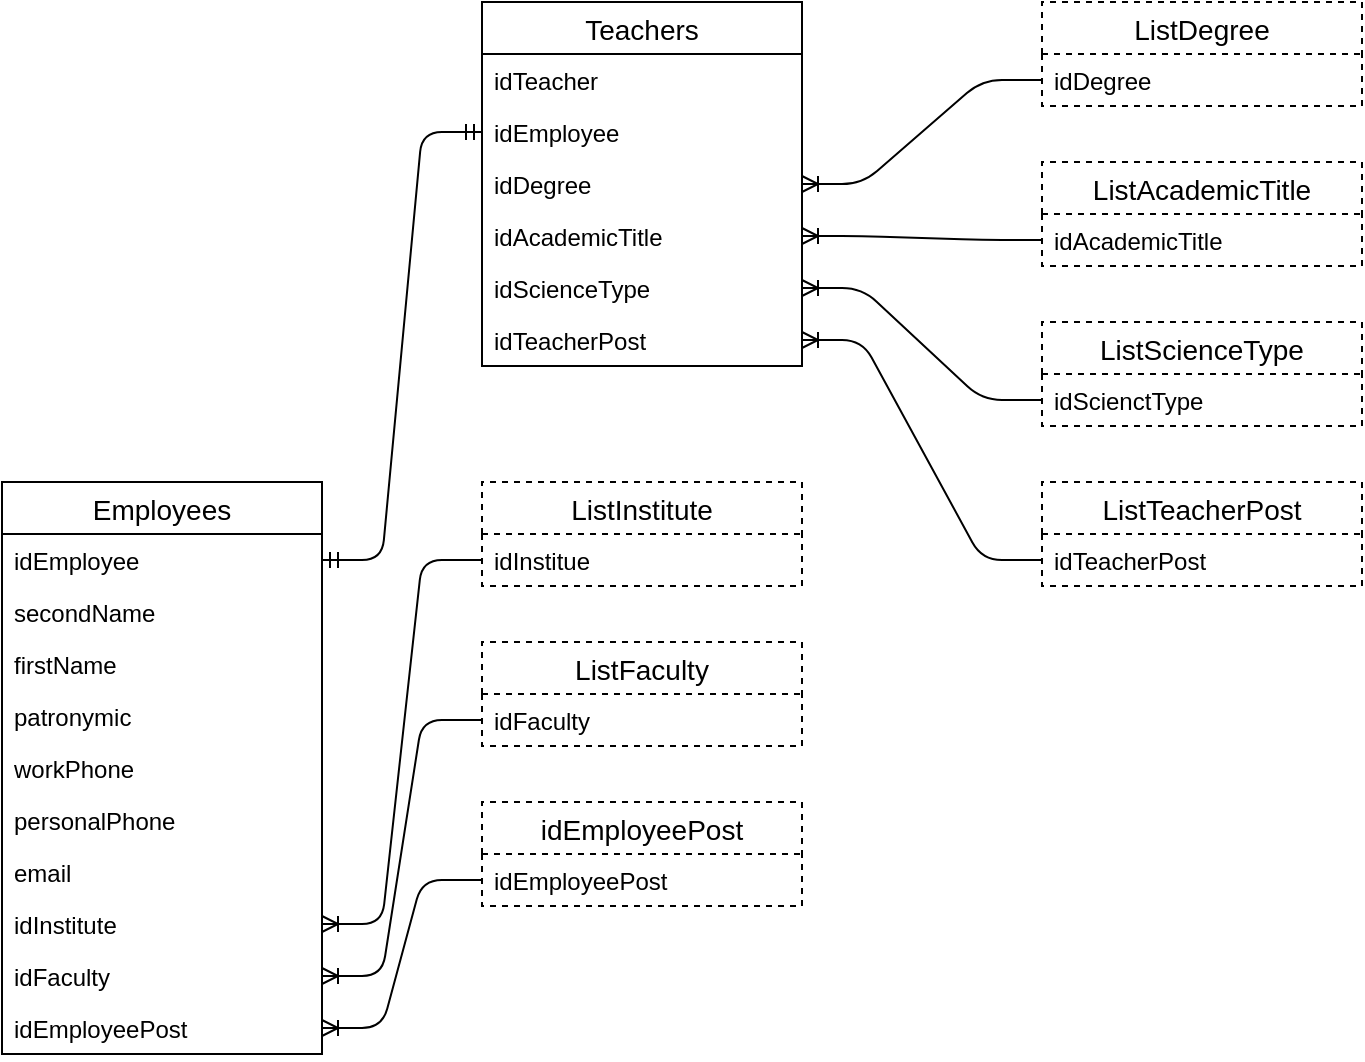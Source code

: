 <mxfile version="13.0.0" type="device"><diagram id="KvwVPR6-o0414KvUUtXg" name="Подсистема кадров"><mxGraphModel dx="1160" dy="712" grid="1" gridSize="10" guides="1" tooltips="1" connect="1" arrows="1" fold="1" page="1" pageScale="1" pageWidth="827" pageHeight="1169" math="0" shadow="0"><root><mxCell id="0"/><mxCell id="1" parent="0"/><mxCell id="qUiTbze_9aTlkFSY8JMM-29" value="" style="edgeStyle=entityRelationEdgeStyle;fontSize=12;html=1;endArrow=ERmandOne;startArrow=ERmandOne;" edge="1" parent="1" source="qUiTbze_9aTlkFSY8JMM-6" target="qUiTbze_9aTlkFSY8JMM-17"><mxGeometry width="100" height="100" relative="1" as="geometry"><mxPoint x="530" y="370" as="sourcePoint"/><mxPoint x="630" y="270" as="targetPoint"/></mxGeometry></mxCell><mxCell id="qUiTbze_9aTlkFSY8JMM-16" value="Teachers" style="swimlane;fontStyle=0;childLayout=stackLayout;horizontal=1;startSize=26;horizontalStack=0;resizeParent=1;resizeParentMax=0;resizeLast=0;collapsible=1;marginBottom=0;align=center;fontSize=14;" vertex="1" parent="1"><mxGeometry x="280" y="40" width="160" height="182" as="geometry"/></mxCell><mxCell id="qUiTbze_9aTlkFSY8JMM-23" value="idTeacher" style="text;strokeColor=none;fillColor=none;spacingLeft=4;spacingRight=4;overflow=hidden;rotatable=0;points=[[0,0.5],[1,0.5]];portConstraint=eastwest;fontSize=12;" vertex="1" parent="qUiTbze_9aTlkFSY8JMM-16"><mxGeometry y="26" width="160" height="26" as="geometry"/></mxCell><mxCell id="qUiTbze_9aTlkFSY8JMM-17" value="idEmployee" style="text;strokeColor=none;fillColor=none;spacingLeft=4;spacingRight=4;overflow=hidden;rotatable=0;points=[[0,0.5],[1,0.5]];portConstraint=eastwest;fontSize=12;" vertex="1" parent="qUiTbze_9aTlkFSY8JMM-16"><mxGeometry y="52" width="160" height="26" as="geometry"/></mxCell><mxCell id="qUiTbze_9aTlkFSY8JMM-18" value="idDegree" style="text;strokeColor=none;fillColor=none;spacingLeft=4;spacingRight=4;overflow=hidden;rotatable=0;points=[[0,0.5],[1,0.5]];portConstraint=eastwest;fontSize=12;" vertex="1" parent="qUiTbze_9aTlkFSY8JMM-16"><mxGeometry y="78" width="160" height="26" as="geometry"/></mxCell><mxCell id="qUiTbze_9aTlkFSY8JMM-19" value="idAcademicTitle" style="text;strokeColor=none;fillColor=none;spacingLeft=4;spacingRight=4;overflow=hidden;rotatable=0;points=[[0,0.5],[1,0.5]];portConstraint=eastwest;fontSize=12;" vertex="1" parent="qUiTbze_9aTlkFSY8JMM-16"><mxGeometry y="104" width="160" height="26" as="geometry"/></mxCell><mxCell id="qUiTbze_9aTlkFSY8JMM-22" value="idScienceType" style="text;strokeColor=none;fillColor=none;spacingLeft=4;spacingRight=4;overflow=hidden;rotatable=0;points=[[0,0.5],[1,0.5]];portConstraint=eastwest;fontSize=12;" vertex="1" parent="qUiTbze_9aTlkFSY8JMM-16"><mxGeometry y="130" width="160" height="26" as="geometry"/></mxCell><mxCell id="qUiTbze_9aTlkFSY8JMM-24" value="idTeacherPost" style="text;strokeColor=none;fillColor=none;spacingLeft=4;spacingRight=4;overflow=hidden;rotatable=0;points=[[0,0.5],[1,0.5]];portConstraint=eastwest;fontSize=12;" vertex="1" parent="qUiTbze_9aTlkFSY8JMM-16"><mxGeometry y="156" width="160" height="26" as="geometry"/></mxCell><mxCell id="qUiTbze_9aTlkFSY8JMM-38" value="ListDegree" style="swimlane;fontStyle=0;childLayout=stackLayout;horizontal=1;startSize=26;horizontalStack=0;resizeParent=1;resizeParentMax=0;resizeLast=0;collapsible=1;marginBottom=0;align=center;fontSize=14;dashed=1;" vertex="1" parent="1"><mxGeometry x="560" y="40" width="160" height="52" as="geometry"/></mxCell><mxCell id="qUiTbze_9aTlkFSY8JMM-39" value="idDegree" style="text;strokeColor=none;fillColor=none;spacingLeft=4;spacingRight=4;overflow=hidden;rotatable=0;points=[[0,0.5],[1,0.5]];portConstraint=eastwest;fontSize=12;" vertex="1" parent="qUiTbze_9aTlkFSY8JMM-38"><mxGeometry y="26" width="160" height="26" as="geometry"/></mxCell><mxCell id="qUiTbze_9aTlkFSY8JMM-40" value="ListAcademicTitle" style="swimlane;fontStyle=0;childLayout=stackLayout;horizontal=1;startSize=26;horizontalStack=0;resizeParent=1;resizeParentMax=0;resizeLast=0;collapsible=1;marginBottom=0;align=center;fontSize=14;dashed=1;" vertex="1" parent="1"><mxGeometry x="560" y="120" width="160" height="52" as="geometry"/></mxCell><mxCell id="qUiTbze_9aTlkFSY8JMM-41" value="idAcademicTitle" style="text;strokeColor=none;fillColor=none;spacingLeft=4;spacingRight=4;overflow=hidden;rotatable=0;points=[[0,0.5],[1,0.5]];portConstraint=eastwest;fontSize=12;" vertex="1" parent="qUiTbze_9aTlkFSY8JMM-40"><mxGeometry y="26" width="160" height="26" as="geometry"/></mxCell><mxCell id="qUiTbze_9aTlkFSY8JMM-42" value="ListScienceType" style="swimlane;fontStyle=0;childLayout=stackLayout;horizontal=1;startSize=26;horizontalStack=0;resizeParent=1;resizeParentMax=0;resizeLast=0;collapsible=1;marginBottom=0;align=center;fontSize=14;dashed=1;" vertex="1" parent="1"><mxGeometry x="560" y="200" width="160" height="52" as="geometry"/></mxCell><mxCell id="qUiTbze_9aTlkFSY8JMM-43" value="idScienctType" style="text;strokeColor=none;fillColor=none;spacingLeft=4;spacingRight=4;overflow=hidden;rotatable=0;points=[[0,0.5],[1,0.5]];portConstraint=eastwest;fontSize=12;" vertex="1" parent="qUiTbze_9aTlkFSY8JMM-42"><mxGeometry y="26" width="160" height="26" as="geometry"/></mxCell><mxCell id="qUiTbze_9aTlkFSY8JMM-5" value="Employees" style="swimlane;fontStyle=0;childLayout=stackLayout;horizontal=1;startSize=26;horizontalStack=0;resizeParent=1;resizeParentMax=0;resizeLast=0;collapsible=1;marginBottom=0;align=center;fontSize=14;" vertex="1" parent="1"><mxGeometry x="40" y="280" width="160" height="286" as="geometry"/></mxCell><mxCell id="qUiTbze_9aTlkFSY8JMM-6" value="idEmployee" style="text;strokeColor=none;fillColor=none;spacingLeft=4;spacingRight=4;overflow=hidden;rotatable=0;points=[[0,0.5],[1,0.5]];portConstraint=eastwest;fontSize=12;" vertex="1" parent="qUiTbze_9aTlkFSY8JMM-5"><mxGeometry y="26" width="160" height="26" as="geometry"/></mxCell><mxCell id="qUiTbze_9aTlkFSY8JMM-7" value="secondName" style="text;strokeColor=none;fillColor=none;spacingLeft=4;spacingRight=4;overflow=hidden;rotatable=0;points=[[0,0.5],[1,0.5]];portConstraint=eastwest;fontSize=12;" vertex="1" parent="qUiTbze_9aTlkFSY8JMM-5"><mxGeometry y="52" width="160" height="26" as="geometry"/></mxCell><mxCell id="qUiTbze_9aTlkFSY8JMM-8" value="firstName" style="text;strokeColor=none;fillColor=none;spacingLeft=4;spacingRight=4;overflow=hidden;rotatable=0;points=[[0,0.5],[1,0.5]];portConstraint=eastwest;fontSize=12;" vertex="1" parent="qUiTbze_9aTlkFSY8JMM-5"><mxGeometry y="78" width="160" height="26" as="geometry"/></mxCell><mxCell id="qUiTbze_9aTlkFSY8JMM-9" value="patronymic" style="text;strokeColor=none;fillColor=none;spacingLeft=4;spacingRight=4;overflow=hidden;rotatable=0;points=[[0,0.5],[1,0.5]];portConstraint=eastwest;fontSize=12;" vertex="1" parent="qUiTbze_9aTlkFSY8JMM-5"><mxGeometry y="104" width="160" height="26" as="geometry"/></mxCell><mxCell id="qUiTbze_9aTlkFSY8JMM-10" value="workPhone" style="text;strokeColor=none;fillColor=none;spacingLeft=4;spacingRight=4;overflow=hidden;rotatable=0;points=[[0,0.5],[1,0.5]];portConstraint=eastwest;fontSize=12;" vertex="1" parent="qUiTbze_9aTlkFSY8JMM-5"><mxGeometry y="130" width="160" height="26" as="geometry"/></mxCell><mxCell id="qUiTbze_9aTlkFSY8JMM-28" value="personalPhone" style="text;strokeColor=none;fillColor=none;spacingLeft=4;spacingRight=4;overflow=hidden;rotatable=0;points=[[0,0.5],[1,0.5]];portConstraint=eastwest;fontSize=12;" vertex="1" parent="qUiTbze_9aTlkFSY8JMM-5"><mxGeometry y="156" width="160" height="26" as="geometry"/></mxCell><mxCell id="qUiTbze_9aTlkFSY8JMM-11" value="email" style="text;strokeColor=none;fillColor=none;spacingLeft=4;spacingRight=4;overflow=hidden;rotatable=0;points=[[0,0.5],[1,0.5]];portConstraint=eastwest;fontSize=12;" vertex="1" parent="qUiTbze_9aTlkFSY8JMM-5"><mxGeometry y="182" width="160" height="26" as="geometry"/></mxCell><mxCell id="qUiTbze_9aTlkFSY8JMM-12" value="idInstitute" style="text;strokeColor=none;fillColor=none;spacingLeft=4;spacingRight=4;overflow=hidden;rotatable=0;points=[[0,0.5],[1,0.5]];portConstraint=eastwest;fontSize=12;" vertex="1" parent="qUiTbze_9aTlkFSY8JMM-5"><mxGeometry y="208" width="160" height="26" as="geometry"/></mxCell><mxCell id="qUiTbze_9aTlkFSY8JMM-13" value="idFaculty" style="text;strokeColor=none;fillColor=none;spacingLeft=4;spacingRight=4;overflow=hidden;rotatable=0;points=[[0,0.5],[1,0.5]];portConstraint=eastwest;fontSize=12;" vertex="1" parent="qUiTbze_9aTlkFSY8JMM-5"><mxGeometry y="234" width="160" height="26" as="geometry"/></mxCell><mxCell id="qUiTbze_9aTlkFSY8JMM-14" value="idEmployeePost" style="text;strokeColor=none;fillColor=none;spacingLeft=4;spacingRight=4;overflow=hidden;rotatable=0;points=[[0,0.5],[1,0.5]];portConstraint=eastwest;fontSize=12;" vertex="1" parent="qUiTbze_9aTlkFSY8JMM-5"><mxGeometry y="260" width="160" height="26" as="geometry"/></mxCell><mxCell id="qUiTbze_9aTlkFSY8JMM-48" value="" style="edgeStyle=entityRelationEdgeStyle;fontSize=12;html=1;endArrow=ERoneToMany;" edge="1" parent="1" source="qUiTbze_9aTlkFSY8JMM-31" target="qUiTbze_9aTlkFSY8JMM-12"><mxGeometry width="100" height="100" relative="1" as="geometry"><mxPoint x="500" y="520" as="sourcePoint"/><mxPoint x="350" y="540" as="targetPoint"/></mxGeometry></mxCell><mxCell id="qUiTbze_9aTlkFSY8JMM-30" value="ListInstitute" style="swimlane;fontStyle=0;childLayout=stackLayout;horizontal=1;startSize=26;horizontalStack=0;resizeParent=1;resizeParentMax=0;resizeLast=0;collapsible=1;marginBottom=0;align=center;fontSize=14;dashed=1;" vertex="1" parent="1"><mxGeometry x="280" y="280" width="160" height="52" as="geometry"/></mxCell><mxCell id="qUiTbze_9aTlkFSY8JMM-31" value="idInstitue" style="text;strokeColor=none;fillColor=none;spacingLeft=4;spacingRight=4;overflow=hidden;rotatable=0;points=[[0,0.5],[1,0.5]];portConstraint=eastwest;fontSize=12;" vertex="1" parent="qUiTbze_9aTlkFSY8JMM-30"><mxGeometry y="26" width="160" height="26" as="geometry"/></mxCell><mxCell id="qUiTbze_9aTlkFSY8JMM-34" value="ListFaculty" style="swimlane;fontStyle=0;childLayout=stackLayout;horizontal=1;startSize=26;horizontalStack=0;resizeParent=1;resizeParentMax=0;resizeLast=0;collapsible=1;marginBottom=0;align=center;fontSize=14;dashed=1;" vertex="1" parent="1"><mxGeometry x="280" y="360" width="160" height="52" as="geometry"/></mxCell><mxCell id="qUiTbze_9aTlkFSY8JMM-35" value="idFaculty" style="text;strokeColor=none;fillColor=none;spacingLeft=4;spacingRight=4;overflow=hidden;rotatable=0;points=[[0,0.5],[1,0.5]];portConstraint=eastwest;fontSize=12;" vertex="1" parent="qUiTbze_9aTlkFSY8JMM-34"><mxGeometry y="26" width="160" height="26" as="geometry"/></mxCell><mxCell id="qUiTbze_9aTlkFSY8JMM-36" value="idEmployeePost" style="swimlane;fontStyle=0;childLayout=stackLayout;horizontal=1;startSize=26;horizontalStack=0;resizeParent=1;resizeParentMax=0;resizeLast=0;collapsible=1;marginBottom=0;align=center;fontSize=14;dashed=1;" vertex="1" parent="1"><mxGeometry x="280" y="440" width="160" height="52" as="geometry"/></mxCell><mxCell id="qUiTbze_9aTlkFSY8JMM-37" value="idEmployeePost" style="text;strokeColor=none;fillColor=none;spacingLeft=4;spacingRight=4;overflow=hidden;rotatable=0;points=[[0,0.5],[1,0.5]];portConstraint=eastwest;fontSize=12;" vertex="1" parent="qUiTbze_9aTlkFSY8JMM-36"><mxGeometry y="26" width="160" height="26" as="geometry"/></mxCell><mxCell id="qUiTbze_9aTlkFSY8JMM-44" value="ListTeacherPost" style="swimlane;fontStyle=0;childLayout=stackLayout;horizontal=1;startSize=26;horizontalStack=0;resizeParent=1;resizeParentMax=0;resizeLast=0;collapsible=1;marginBottom=0;align=center;fontSize=14;dashed=1;" vertex="1" parent="1"><mxGeometry x="560" y="280" width="160" height="52" as="geometry"/></mxCell><mxCell id="qUiTbze_9aTlkFSY8JMM-45" value="idTeacherPost" style="text;strokeColor=none;fillColor=none;spacingLeft=4;spacingRight=4;overflow=hidden;rotatable=0;points=[[0,0.5],[1,0.5]];portConstraint=eastwest;fontSize=12;" vertex="1" parent="qUiTbze_9aTlkFSY8JMM-44"><mxGeometry y="26" width="160" height="26" as="geometry"/></mxCell><mxCell id="qUiTbze_9aTlkFSY8JMM-53" value="" style="edgeStyle=entityRelationEdgeStyle;fontSize=12;html=1;endArrow=ERoneToMany;" edge="1" parent="1" source="qUiTbze_9aTlkFSY8JMM-45" target="qUiTbze_9aTlkFSY8JMM-24"><mxGeometry width="100" height="100" relative="1" as="geometry"><mxPoint x="480" y="450" as="sourcePoint"/><mxPoint x="580" y="350" as="targetPoint"/></mxGeometry></mxCell><mxCell id="qUiTbze_9aTlkFSY8JMM-54" value="" style="edgeStyle=entityRelationEdgeStyle;fontSize=12;html=1;endArrow=ERoneToMany;" edge="1" parent="1" source="qUiTbze_9aTlkFSY8JMM-35" target="qUiTbze_9aTlkFSY8JMM-13"><mxGeometry width="100" height="100" relative="1" as="geometry"><mxPoint x="260" y="640" as="sourcePoint"/><mxPoint x="360" y="540" as="targetPoint"/></mxGeometry></mxCell><mxCell id="qUiTbze_9aTlkFSY8JMM-55" value="" style="edgeStyle=entityRelationEdgeStyle;fontSize=12;html=1;endArrow=ERoneToMany;" edge="1" parent="1" source="qUiTbze_9aTlkFSY8JMM-37" target="qUiTbze_9aTlkFSY8JMM-14"><mxGeometry width="100" height="100" relative="1" as="geometry"><mxPoint x="250" y="670" as="sourcePoint"/><mxPoint x="350" y="570" as="targetPoint"/></mxGeometry></mxCell><mxCell id="qUiTbze_9aTlkFSY8JMM-56" value="" style="edgeStyle=entityRelationEdgeStyle;fontSize=12;html=1;endArrow=ERoneToMany;" edge="1" parent="1" source="qUiTbze_9aTlkFSY8JMM-43" target="qUiTbze_9aTlkFSY8JMM-22"><mxGeometry width="100" height="100" relative="1" as="geometry"><mxPoint x="450" y="430" as="sourcePoint"/><mxPoint x="550" y="330" as="targetPoint"/></mxGeometry></mxCell><mxCell id="qUiTbze_9aTlkFSY8JMM-57" value="" style="edgeStyle=entityRelationEdgeStyle;fontSize=12;html=1;endArrow=ERoneToMany;" edge="1" parent="1" source="qUiTbze_9aTlkFSY8JMM-41" target="qUiTbze_9aTlkFSY8JMM-19"><mxGeometry width="100" height="100" relative="1" as="geometry"><mxPoint x="460" y="450" as="sourcePoint"/><mxPoint x="560" y="350" as="targetPoint"/></mxGeometry></mxCell><mxCell id="qUiTbze_9aTlkFSY8JMM-58" value="" style="edgeStyle=entityRelationEdgeStyle;fontSize=12;html=1;endArrow=ERoneToMany;" edge="1" parent="1" source="qUiTbze_9aTlkFSY8JMM-39" target="qUiTbze_9aTlkFSY8JMM-18"><mxGeometry width="100" height="100" relative="1" as="geometry"><mxPoint x="440" y="430" as="sourcePoint"/><mxPoint x="540" y="330" as="targetPoint"/></mxGeometry></mxCell></root></mxGraphModel></diagram></mxfile>